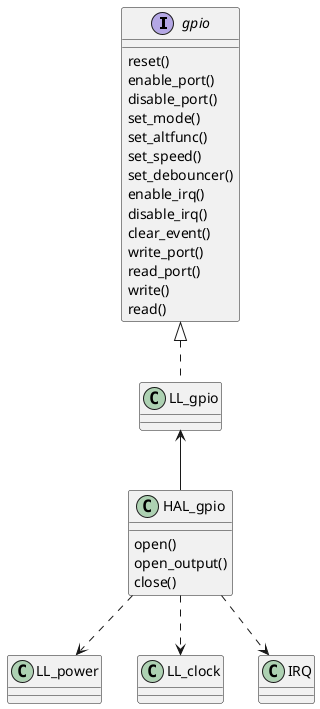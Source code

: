 @startuml
interface gpio {
	reset()
	enable_port()
	disable_port()
	set_mode()
	set_altfunc()
	set_speed()
	set_debouncer()
	enable_irq()
	disable_irq()
	clear_event()
	write_port()
	read_port()
	write()
	read()
}

class LL_gpio {
}

class HAL_gpio {
	open()
	open_output()
	close()
}

gpio <|.. LL_gpio
LL_gpio <-- HAL_gpio

HAL_gpio ..> LL_power
HAL_gpio ..> LL_clock
HAL_gpio ..> IRQ
@enduml
